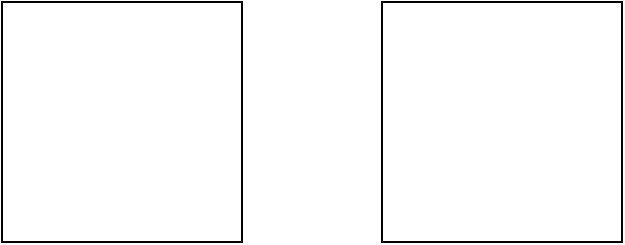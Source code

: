 <mxfile>
    <diagram id="ePefK9OgQtcKZjG2jZwB" name="Page-1">
        <mxGraphModel dx="631" dy="514" grid="1" gridSize="10" guides="1" tooltips="1" connect="1" arrows="1" fold="1" page="1" pageScale="1" pageWidth="827" pageHeight="1169" math="0" shadow="0">
            <root>
                <mxCell id="0"/>
                <mxCell id="1" parent="0"/>
                <mxCell id="2" value="" style="whiteSpace=wrap;html=1;aspect=fixed;" vertex="1" parent="1">
                    <mxGeometry x="50" y="140" width="120" height="120" as="geometry"/>
                </mxCell>
                <mxCell id="3" value="" style="whiteSpace=wrap;html=1;aspect=fixed;" vertex="1" parent="1">
                    <mxGeometry x="240" y="140" width="120" height="120" as="geometry"/>
                </mxCell>
            </root>
        </mxGraphModel>
    </diagram>
</mxfile>
